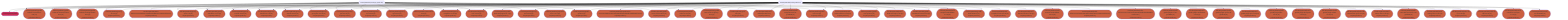 graph TD
  KaScriptModule_56{{"KaScriptModule(build.gradle.kts)"}}
  KaLibraryModule_1(["KaLibraryModule(annotations-13.0.jar)<br />scriptDependency"])
  KaLibraryModule_2(["KaLibraryModule(dependencies-accessors/932b97c9e0ae61a950d0c442ab66fbe219f5f218/classes)<br />scriptDependency"])
  KaLibraryModule_3(["KaLibraryModule(gradle-api-8.11.jar)<br />scriptDependency"])
  KaLibraryModule_4(["KaLibraryModule(gradle-base-services-8.11.jar)<br />scriptDependency"])
  KaLibraryModule_5(["KaLibraryModule(gradle-base-services-groovy-8.11.jar)<br />scriptDependency"])
  KaLibraryModule_6(["KaLibraryModule(gradle-core-8.11.jar)<br />scriptDependency"])
  KaLibraryModule_7(["KaLibraryModule(gradle-core-api-8.11.jar)<br />scriptDependency"])
  KaLibraryModule_8(["KaLibraryModule(gradle-installation-beacon-8.11.jar)<br />scriptDependency"])
  KaLibraryModule_9(["KaLibraryModule(gradle-kotlin-dsl-8.11.jar)<br />scriptDependency"])
  KaLibraryModule_10(["KaLibraryModule(gradle-kotlin-dsl-extensions-8.11.jar)<br />scriptDependency"])
  KaLibraryModule_11(["KaLibraryModule(gradle-kotlin-dsl-plugins-5.1.1.jar)<br />scriptDependency"])
  KaLibraryModule_12(["KaLibraryModule(gradle-kotlin-dsl-shared-runtime-8.11.jar)<br />scriptDependency"])
  KaLibraryModule_13(["KaLibraryModule(gradle-kotlin-dsl-tooling-models-8.11.jar)<br />scriptDependency"])
  KaLibraryModule_14(["KaLibraryModule(groovy-3.0.22.jar)<br />scriptDependency"])
  KaLibraryModule_15(["KaLibraryModule(groovy-ant-3.0.22.jar)<br />scriptDependency"])
  KaLibraryModule_16(["KaLibraryModule(groovy-astbuilder-3.0.22.jar)<br />scriptDependency"])
  KaLibraryModule_17(["KaLibraryModule(groovy-console-3.0.22.jar)<br />scriptDependency"])
  KaLibraryModule_18(["KaLibraryModule(groovy-datetime-3.0.22.jar)<br />scriptDependency"])
  KaLibraryModule_19(["KaLibraryModule(groovy-dateutil-3.0.22.jar)<br />scriptDependency"])
  KaLibraryModule_20(["KaLibraryModule(groovy-groovydoc-3.0.22.jar)<br />scriptDependency"])
  KaLibraryModule_21(["KaLibraryModule(groovy-json-3.0.22.jar)<br />scriptDependency"])
  KaLibraryModule_22(["KaLibraryModule(groovy-nio-3.0.22.jar)<br />scriptDependency"])
  KaLibraryModule_23(["KaLibraryModule(groovy-sql-3.0.22.jar)<br />scriptDependency"])
  KaLibraryModule_24(["KaLibraryModule(groovy-templates-3.0.22.jar)<br />scriptDependency"])
  KaLibraryModule_25(["KaLibraryModule(groovy-test-3.0.22.jar)<br />scriptDependency"])
  KaLibraryModule_26(["KaLibraryModule(groovy-xml-3.0.22.jar)<br />scriptDependency"])
  KaLibraryModule_27(["KaLibraryModule(gson-2.8.9.jar)<br />scriptDependency"])
  KaLibraryModule_28(["KaLibraryModule(javaparser-core-3.17.0.jar)<br />scriptDependency"])
  KaLibraryModule_29(["KaLibraryModule(kotlin-assignment-2.0.20-gradle85.jar)<br />scriptDependency"])
  KaLibraryModule_30(["KaLibraryModule(kotlin-build-statistics-2.0.20.jar)<br />scriptDependency"])
  KaLibraryModule_31(["KaLibraryModule(kotlin-build-tools-api-2.0.20.jar)<br />scriptDependency"])
  KaLibraryModule_32(["KaLibraryModule(kotlin-compiler-embeddable-2.0.20.jar)<br />scriptDependency"])
  KaLibraryModule_33(["KaLibraryModule(kotlin-compiler-runner-2.0.20.jar)<br />scriptDependency"])
  KaLibraryModule_34(["KaLibraryModule(kotlin-daemon-client-2.0.20.jar)<br />scriptDependency"])
  KaLibraryModule_35(["KaLibraryModule(kotlin-daemon-embeddable-2.0.20.jar)<br />scriptDependency"])
  KaLibraryModule_37(["KaLibraryModule(kotlin-dsl/accessors/67e0e34578eb78fe1de6071a11242124/classes)<br />scriptDependency"])
  KaLibraryModule_38(["KaLibraryModule(kotlin-dsl/accessors/713d72c97915090755fbad209f3188cd-PS/classes)<br />scriptDependency"])
  KaLibraryModule_39(["KaLibraryModule(kotlin-gradle-plugin-2.0.20-gradle85.jar)<br />scriptDependency"])
  KaLibraryModule_40(["KaLibraryModule(kotlin-gradle-plugin-annotations-2.0.20.jar)<br />scriptDependency"])
  KaLibraryModule_41(["KaLibraryModule(kotlin-gradle-plugin-api-2.0.20-gradle85.jar)<br />scriptDependency"])
  KaLibraryModule_42(["KaLibraryModule(kotlin-gradle-plugin-api-2.0.20.jar)<br />scriptDependency"])
  KaLibraryModule_43(["KaLibraryModule(kotlin-gradle-plugin-idea-2.0.20.jar)<br />scriptDependency"])
  KaLibraryModule_44(["KaLibraryModule(kotlin-gradle-plugin-idea-proto-2.0.20.jar)<br />scriptDependency"])
  KaLibraryModule_45(["KaLibraryModule(kotlin-gradle-plugin-model-2.0.20.jar)<br />scriptDependency"])
  KaLibraryModule_46(["KaLibraryModule(kotlin-klib-commonizer-api-2.0.20.jar)<br />scriptDependency"])
  KaLibraryModule_47(["KaLibraryModule(kotlin-native-utils-2.0.20.jar)<br />scriptDependency"])
  KaLibraryModule_48(["KaLibraryModule(kotlin-reflect-2.0.20.jar)<br />scriptDependency"])
  KaLibraryModule_49(["KaLibraryModule(kotlin-sam-with-receiver-2.0.20-gradle85.jar)<br />scriptDependency"])
  KaLibraryModule_50(["KaLibraryModule(kotlin-stdlib dependencies)<br />scriptDependency"])
  KaLibraryModule_51(["KaLibraryModule(kotlin-tooling-core-2.0.20.jar)<br />scriptDependency"])
  KaLibraryModule_52(["KaLibraryModule(kotlin-util-io-2.0.20.jar)<br />scriptDependency"])
  KaLibraryModule_53(["KaLibraryModule(kotlin-util-klib-2.0.20.jar)<br />scriptDependency"])
  KaLibraryModule_54(["KaLibraryModule(kotlinx-coroutines-core-jvm-1.6.4.jar)<br />scriptDependency"])
  KaLibraryModule_55(["KaLibraryModule(trove4j-1.0.20200330.jar)<br />scriptDependency"])
  KaLibraryModule_0(["KaLibraryModule(SDK)"])
  KaScriptModule_57{{"KaScriptModule(settings.gradle.kts)"}}
  KaLibraryModule_36(["KaLibraryModule(kotlin-dsl/accessors/045fae15c156631da085875c7a614413/classes)<br />scriptDependency"])
  style KaLibraryModule_1 fill:#CB6040
  style KaLibraryModule_2 fill:#CB6040
  style KaLibraryModule_3 fill:#CB6040
  style KaLibraryModule_4 fill:#CB6040
  style KaLibraryModule_5 fill:#CB6040
  style KaLibraryModule_6 fill:#CB6040
  style KaLibraryModule_7 fill:#CB6040
  style KaLibraryModule_8 fill:#CB6040
  style KaLibraryModule_9 fill:#CB6040
  style KaLibraryModule_10 fill:#CB6040
  style KaLibraryModule_11 fill:#CB6040
  style KaLibraryModule_12 fill:#CB6040
  style KaLibraryModule_13 fill:#CB6040
  style KaLibraryModule_14 fill:#CB6040
  style KaLibraryModule_15 fill:#CB6040
  style KaLibraryModule_16 fill:#CB6040
  style KaLibraryModule_17 fill:#CB6040
  style KaLibraryModule_18 fill:#CB6040
  style KaLibraryModule_19 fill:#CB6040
  style KaLibraryModule_20 fill:#CB6040
  style KaLibraryModule_21 fill:#CB6040
  style KaLibraryModule_22 fill:#CB6040
  style KaLibraryModule_23 fill:#CB6040
  style KaLibraryModule_24 fill:#CB6040
  style KaLibraryModule_25 fill:#CB6040
  style KaLibraryModule_26 fill:#CB6040
  style KaLibraryModule_27 fill:#CB6040
  style KaLibraryModule_28 fill:#CB6040
  style KaLibraryModule_29 fill:#CB6040
  style KaLibraryModule_30 fill:#CB6040
  style KaLibraryModule_31 fill:#CB6040
  style KaLibraryModule_32 fill:#CB6040
  style KaLibraryModule_33 fill:#CB6040
  style KaLibraryModule_34 fill:#CB6040
  style KaLibraryModule_35 fill:#CB6040
  style KaLibraryModule_37 fill:#CB6040
  style KaLibraryModule_38 fill:#CB6040
  style KaLibraryModule_39 fill:#CB6040
  style KaLibraryModule_40 fill:#CB6040
  style KaLibraryModule_41 fill:#CB6040
  style KaLibraryModule_42 fill:#CB6040
  style KaLibraryModule_43 fill:#CB6040
  style KaLibraryModule_44 fill:#CB6040
  style KaLibraryModule_45 fill:#CB6040
  style KaLibraryModule_46 fill:#CB6040
  style KaLibraryModule_47 fill:#CB6040
  style KaLibraryModule_48 fill:#CB6040
  style KaLibraryModule_49 fill:#CB6040
  style KaLibraryModule_50 fill:#CB6040
  style KaLibraryModule_51 fill:#CB6040
  style KaLibraryModule_52 fill:#CB6040
  style KaLibraryModule_53 fill:#CB6040
  style KaLibraryModule_54 fill:#CB6040
  style KaLibraryModule_55 fill:#CB6040
  style KaLibraryModule_0 fill:#CC2B52
  style KaLibraryModule_36 fill:#CB6040
  KaScriptModule_56 --> KaLibraryModule_0
  KaScriptModule_56 --> KaLibraryModule_1
  KaScriptModule_56 --> KaLibraryModule_10
  KaScriptModule_56 --> KaLibraryModule_11
  KaScriptModule_56 --> KaLibraryModule_12
  KaScriptModule_56 --> KaLibraryModule_13
  KaScriptModule_56 --> KaLibraryModule_14
  KaScriptModule_56 --> KaLibraryModule_15
  KaScriptModule_56 --> KaLibraryModule_16
  KaScriptModule_56 --> KaLibraryModule_17
  KaScriptModule_56 --> KaLibraryModule_18
  KaScriptModule_56 --> KaLibraryModule_19
  KaScriptModule_56 --> KaLibraryModule_2
  KaScriptModule_56 --> KaLibraryModule_20
  KaScriptModule_56 --> KaLibraryModule_21
  KaScriptModule_56 --> KaLibraryModule_22
  KaScriptModule_56 --> KaLibraryModule_23
  KaScriptModule_56 --> KaLibraryModule_24
  KaScriptModule_56 --> KaLibraryModule_25
  KaScriptModule_56 --> KaLibraryModule_26
  KaScriptModule_56 --> KaLibraryModule_27
  KaScriptModule_56 --> KaLibraryModule_28
  KaScriptModule_56 --> KaLibraryModule_29
  KaScriptModule_56 --> KaLibraryModule_3
  KaScriptModule_56 --> KaLibraryModule_30
  KaScriptModule_56 --> KaLibraryModule_31
  KaScriptModule_56 --> KaLibraryModule_32
  KaScriptModule_56 --> KaLibraryModule_33
  KaScriptModule_56 --> KaLibraryModule_34
  KaScriptModule_56 --> KaLibraryModule_35
  KaScriptModule_56 --> KaLibraryModule_37
  KaScriptModule_56 --> KaLibraryModule_38
  KaScriptModule_56 --> KaLibraryModule_39
  KaScriptModule_56 --> KaLibraryModule_4
  KaScriptModule_56 --> KaLibraryModule_40
  KaScriptModule_56 --> KaLibraryModule_41
  KaScriptModule_56 --> KaLibraryModule_42
  KaScriptModule_56 --> KaLibraryModule_43
  KaScriptModule_56 --> KaLibraryModule_44
  KaScriptModule_56 --> KaLibraryModule_45
  KaScriptModule_56 --> KaLibraryModule_46
  KaScriptModule_56 --> KaLibraryModule_47
  KaScriptModule_56 --> KaLibraryModule_48
  KaScriptModule_56 --> KaLibraryModule_49
  KaScriptModule_56 --> KaLibraryModule_5
  KaScriptModule_56 --> KaLibraryModule_50
  KaScriptModule_56 --> KaLibraryModule_51
  KaScriptModule_56 --> KaLibraryModule_52
  KaScriptModule_56 --> KaLibraryModule_53
  KaScriptModule_56 --> KaLibraryModule_54
  KaScriptModule_56 --> KaLibraryModule_55
  KaScriptModule_56 --> KaLibraryModule_6
  KaScriptModule_56 --> KaLibraryModule_7
  KaScriptModule_56 --> KaLibraryModule_8
  KaScriptModule_56 --> KaLibraryModule_9
  KaScriptModule_57 --> KaLibraryModule_0
  KaScriptModule_57 --> KaLibraryModule_10
  KaScriptModule_57 --> KaLibraryModule_12
  KaScriptModule_57 --> KaLibraryModule_13
  KaScriptModule_57 --> KaLibraryModule_14
  KaScriptModule_57 --> KaLibraryModule_15
  KaScriptModule_57 --> KaLibraryModule_16
  KaScriptModule_57 --> KaLibraryModule_17
  KaScriptModule_57 --> KaLibraryModule_18
  KaScriptModule_57 --> KaLibraryModule_19
  KaScriptModule_57 --> KaLibraryModule_20
  KaScriptModule_57 --> KaLibraryModule_21
  KaScriptModule_57 --> KaLibraryModule_22
  KaScriptModule_57 --> KaLibraryModule_23
  KaScriptModule_57 --> KaLibraryModule_24
  KaScriptModule_57 --> KaLibraryModule_25
  KaScriptModule_57 --> KaLibraryModule_26
  KaScriptModule_57 --> KaLibraryModule_28
  KaScriptModule_57 --> KaLibraryModule_3
  KaScriptModule_57 --> KaLibraryModule_36
  KaScriptModule_57 --> KaLibraryModule_4
  KaScriptModule_57 --> KaLibraryModule_48
  KaScriptModule_57 --> KaLibraryModule_5
  KaScriptModule_57 --> KaLibraryModule_50
  KaScriptModule_57 --> KaLibraryModule_6
  KaScriptModule_57 --> KaLibraryModule_7
  KaScriptModule_57 --> KaLibraryModule_8
  KaScriptModule_57 --> KaLibraryModule_9
  linkStyle 0 stroke:black
  linkStyle 1 stroke:black
  linkStyle 2 stroke:black
  linkStyle 3 stroke:black
  linkStyle 4 stroke:black
  linkStyle 5 stroke:black
  linkStyle 6 stroke:black
  linkStyle 7 stroke:black
  linkStyle 8 stroke:black
  linkStyle 9 stroke:black
  linkStyle 10 stroke:black
  linkStyle 11 stroke:black
  linkStyle 12 stroke:black
  linkStyle 13 stroke:black
  linkStyle 14 stroke:black
  linkStyle 15 stroke:black
  linkStyle 16 stroke:black
  linkStyle 17 stroke:black
  linkStyle 18 stroke:black
  linkStyle 19 stroke:black
  linkStyle 20 stroke:black
  linkStyle 21 stroke:black
  linkStyle 22 stroke:black
  linkStyle 23 stroke:black
  linkStyle 24 stroke:black
  linkStyle 25 stroke:black
  linkStyle 26 stroke:black
  linkStyle 27 stroke:black
  linkStyle 28 stroke:black
  linkStyle 29 stroke:black
  linkStyle 30 stroke:black
  linkStyle 31 stroke:black
  linkStyle 32 stroke:black
  linkStyle 33 stroke:black
  linkStyle 34 stroke:black
  linkStyle 35 stroke:black
  linkStyle 36 stroke:black
  linkStyle 37 stroke:black
  linkStyle 38 stroke:black
  linkStyle 39 stroke:black
  linkStyle 40 stroke:black
  linkStyle 41 stroke:black
  linkStyle 42 stroke:black
  linkStyle 43 stroke:black
  linkStyle 44 stroke:black
  linkStyle 45 stroke:black
  linkStyle 46 stroke:black
  linkStyle 47 stroke:black
  linkStyle 48 stroke:black
  linkStyle 49 stroke:black
  linkStyle 50 stroke:black
  linkStyle 51 stroke:black
  linkStyle 52 stroke:black
  linkStyle 53 stroke:black
  linkStyle 54 stroke:black
  linkStyle 55 stroke:black
  linkStyle 56 stroke:black
  linkStyle 57 stroke:black
  linkStyle 58 stroke:black
  linkStyle 59 stroke:black
  linkStyle 60 stroke:black
  linkStyle 61 stroke:black
  linkStyle 62 stroke:black
  linkStyle 63 stroke:black
  linkStyle 64 stroke:black
  linkStyle 65 stroke:black
  linkStyle 66 stroke:black
  linkStyle 67 stroke:black
  linkStyle 68 stroke:black
  linkStyle 69 stroke:black
  linkStyle 70 stroke:black
  linkStyle 71 stroke:black
  linkStyle 72 stroke:black
  linkStyle 73 stroke:black
  linkStyle 74 stroke:black
  linkStyle 75 stroke:black
  linkStyle 76 stroke:black
  linkStyle 77 stroke:black
  linkStyle 78 stroke:black
  linkStyle 79 stroke:black
  linkStyle 80 stroke:black
  linkStyle 81 stroke:black
  linkStyle 82 stroke:black